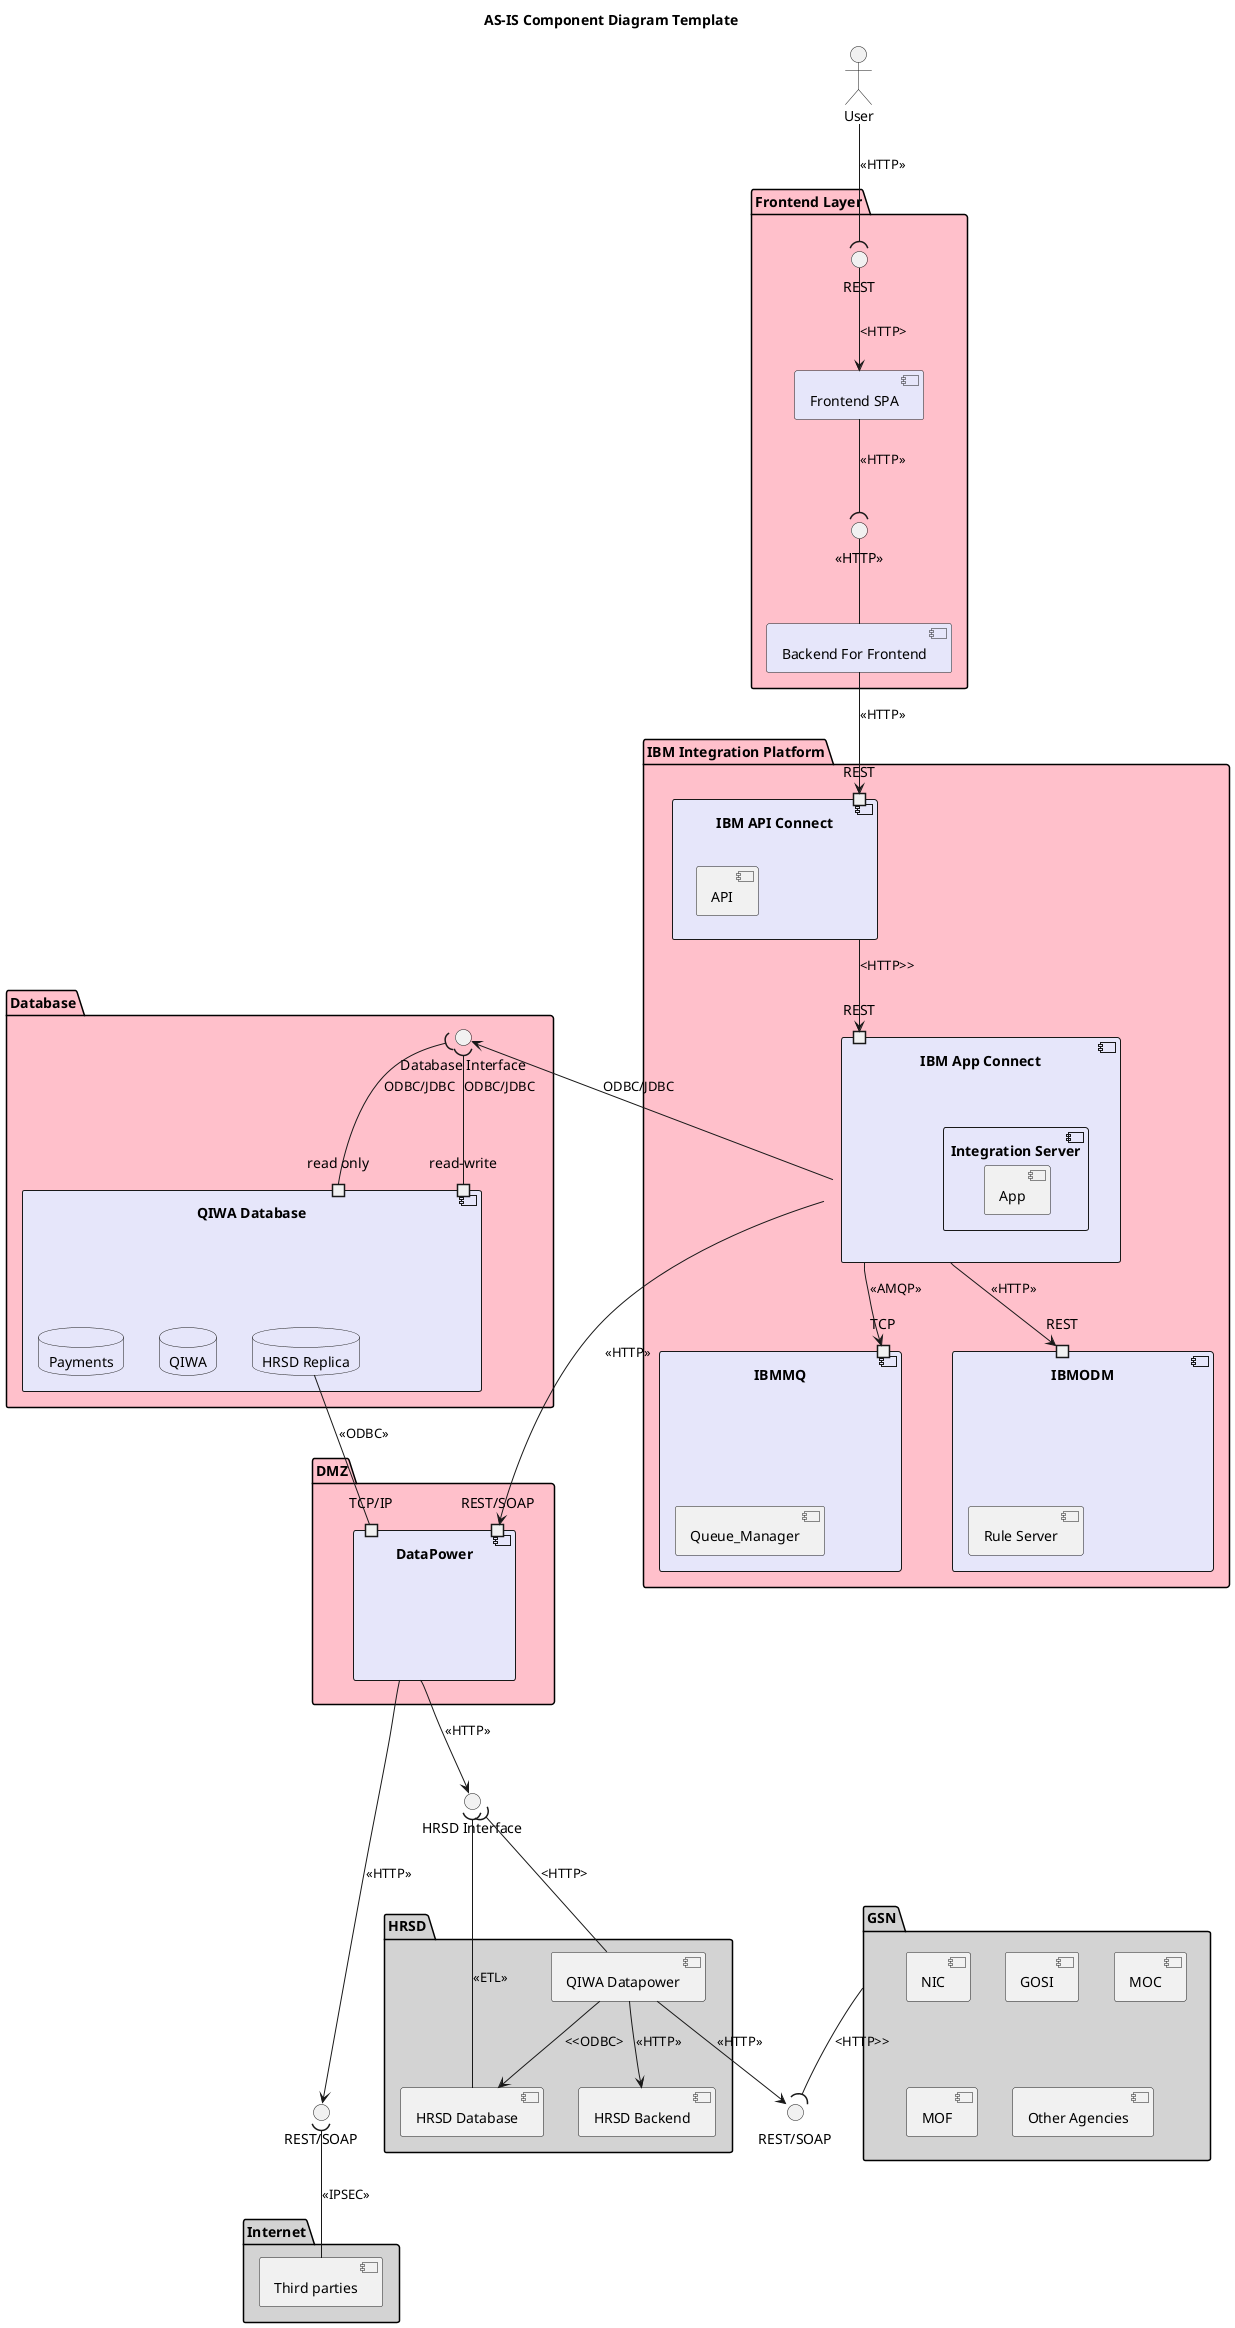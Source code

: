 @startuml
title  AS-IS Component Diagram Template



actor "User" as Actor

package "Frontend Layer"#pink {
    interface REST as spaport
    component [Frontend SPA] as SPA #Lavender
    interface "<<HTTP>>" as bff_Interface
    component "Backend For Frontend" as BFF #Lavender
}

package "IBM Integration Platform" #pink{
    component "IBM API Connect" as APIConnect #Lavender {
       port REST as apicport
      component "API" as api
    }
    component "IBM App Connect" as AppConnect #Lavender{
      port REST as aceport
      component "Integration Server" as is{
        
        component "App" as service
      }
    }
    component "IBMMQ" #Lavender{
       port TCP as mqport
      component "Queue_Manager"
    }
    
    component "IBMODM" #Lavender{
       port REST as odmport
      component "Rule Server" as RuleServer
    }
}

package "DMZ"#pink{
   
  component "DataPower" as DataPower #Lavender{
    port "REST/SOAP" as dpport
    port  "TCP/IP" as tcpport
  }
  
  
}

package "Database" #pink{
  interface "Database Interface" as qdbint
 component "QIWA Database" as qdb #Lavender{
   port "read only" as ag_lsnr
   port  "read-write" as rw_lsnr
   
  database "QIWA" #Lavender
  database "HRSD Replica" as Replica #Lavender
  database "Payments" #Lavender
 }
  
}
interface "HRSD Interface" as hrsdint
package "HRSD" #LightGray{
  component "QIWA Datapower" as HRSDDP
  component "HRSD Database" as HRSDDB
  component "HRSD Backend" as HRSD_Backend
  
}
interface "REST/SOAP" as gsnint
package "GSN" #LightGray{
  component "NIC" as NIC
  component "GOSI" as GOSI
  component "MOC" as MOC
  component "MOF" as MOF
  component "Other Agencies" as othersGSN
}
interface "REST/SOAP" as internet_int
package "Internet" #LightGray{
  component "Third parties" as tp
}

' Flow connections

Actor --( spaport : "<<HTTP>>"
spaport -->  SPA: "<HTTP>"
SPA --(bff_Interface : <<HTTP>>
BFF -up- bff_Interface
BFF --> apicport : "<<HTTP>>"
APIConnect --> aceport : "<HTTP>>"
AppConnect -down-> mqport : "<<AMQP>>"


AppConnect -down-> odmport : "<<HTTP>>"
AppConnect -left-> qdbint : "ODBC/JDBC"
rw_lsnr-up-(qdbint : "ODBC/JDBC"
ag_lsnr-up-(qdbint : "ODBC/JDBC"
AppConnect --down-> dpport : "<<HTTP>>"
DataPower-down->hrsdint : "<<HTTP>>"
HRSDDP-up-(hrsdint: "<HTTP>"
HRSDDP-->HRSD_Backend : "<<HTTP>>"
HRSDDP-->HRSDDB : "<<ODBC>"
HRSDDP-down->gsnint :"<<HTTP>>"
GSN--(gsnint: "<HTTP>>"
HRSDDB-up-(hrsdint : "<<ETL>>"
tcpport-up-Replica : "<<ODBC>>"
DataPower--down-->internet_int : "<<HTTP>>"
tp-up-(internet_int : "<<IPSEC>>"
@enduml